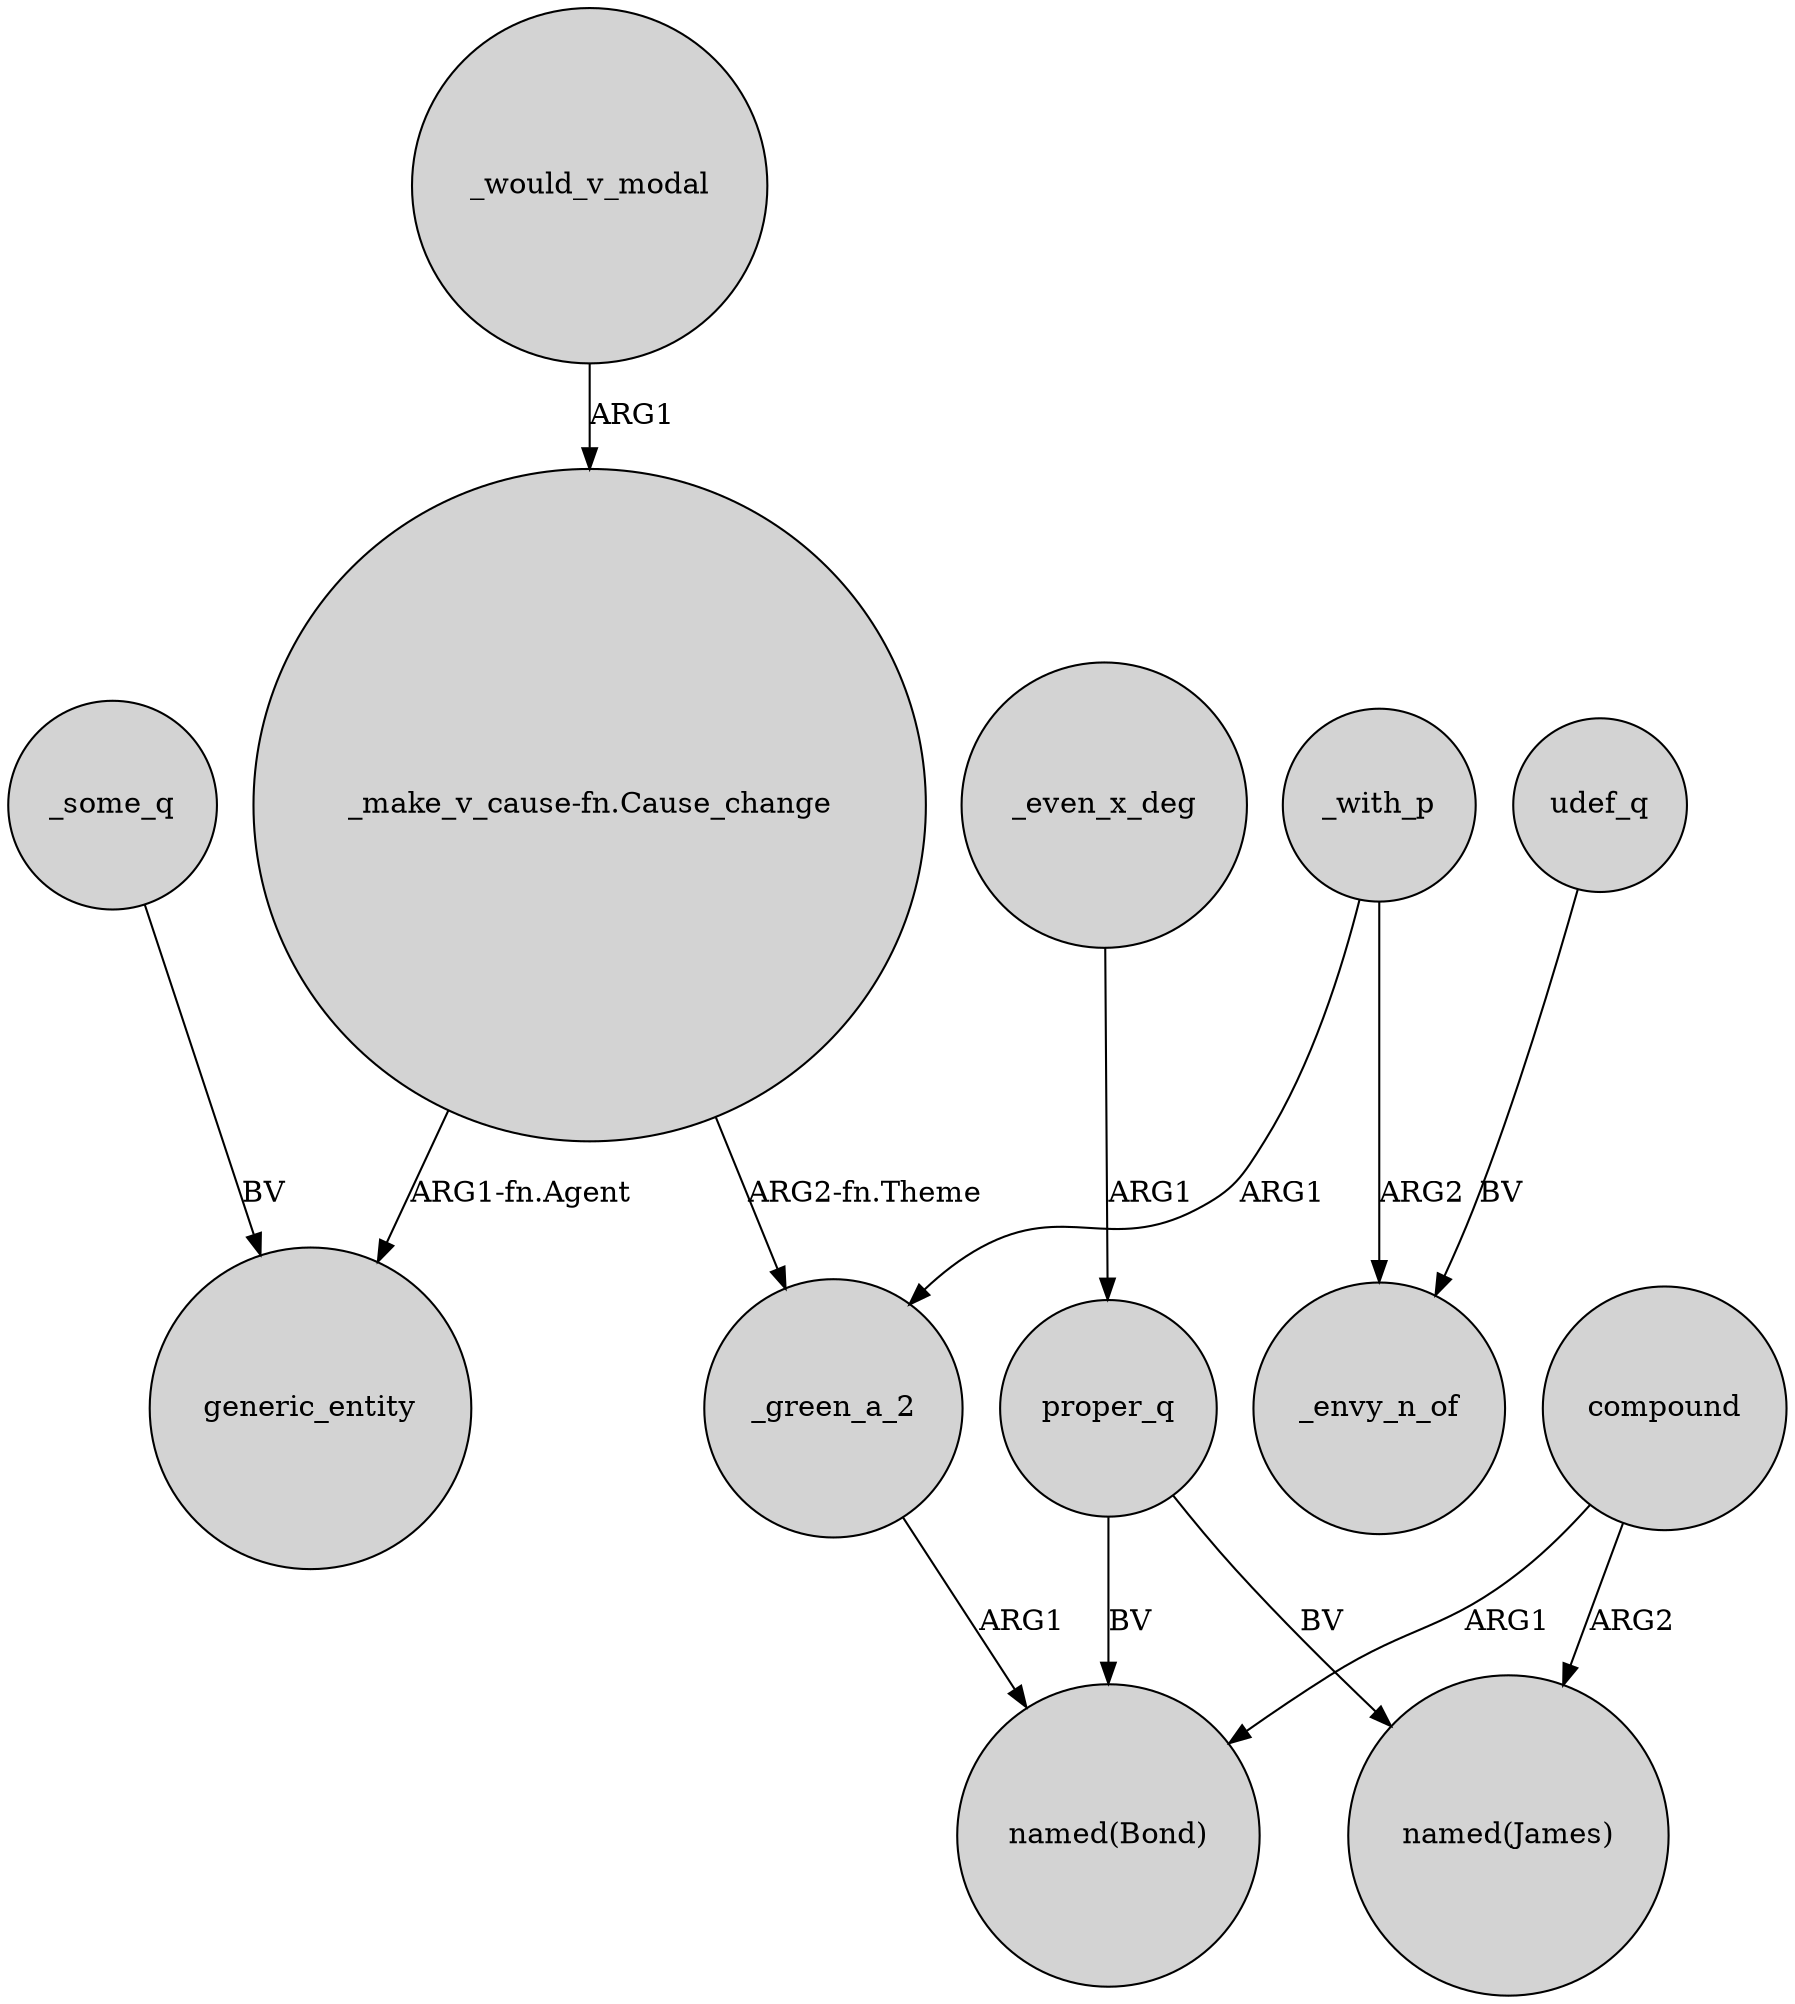 digraph {
	node [shape=circle style=filled]
	_even_x_deg -> proper_q [label=ARG1]
	_some_q -> generic_entity [label=BV]
	udef_q -> _envy_n_of [label=BV]
	"_make_v_cause-fn.Cause_change" -> generic_entity [label="ARG1-fn.Agent"]
	proper_q -> "named(Bond)" [label=BV]
	_would_v_modal -> "_make_v_cause-fn.Cause_change" [label=ARG1]
	_with_p -> _green_a_2 [label=ARG1]
	_green_a_2 -> "named(Bond)" [label=ARG1]
	_with_p -> _envy_n_of [label=ARG2]
	proper_q -> "named(James)" [label=BV]
	"_make_v_cause-fn.Cause_change" -> _green_a_2 [label="ARG2-fn.Theme"]
	compound -> "named(Bond)" [label=ARG1]
	compound -> "named(James)" [label=ARG2]
}
